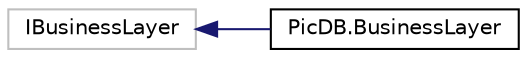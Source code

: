 digraph "Graphical Class Hierarchy"
{
  edge [fontname="Helvetica",fontsize="10",labelfontname="Helvetica",labelfontsize="10"];
  node [fontname="Helvetica",fontsize="10",shape=record];
  rankdir="LR";
  Node57 [label="IBusinessLayer",height=0.2,width=0.4,color="grey75", fillcolor="white", style="filled"];
  Node57 -> Node0 [dir="back",color="midnightblue",fontsize="10",style="solid",fontname="Helvetica"];
  Node0 [label="PicDB.BusinessLayer",height=0.2,width=0.4,color="black", fillcolor="white", style="filled",URL="$classPicDB_1_1BusinessLayer.html"];
}
